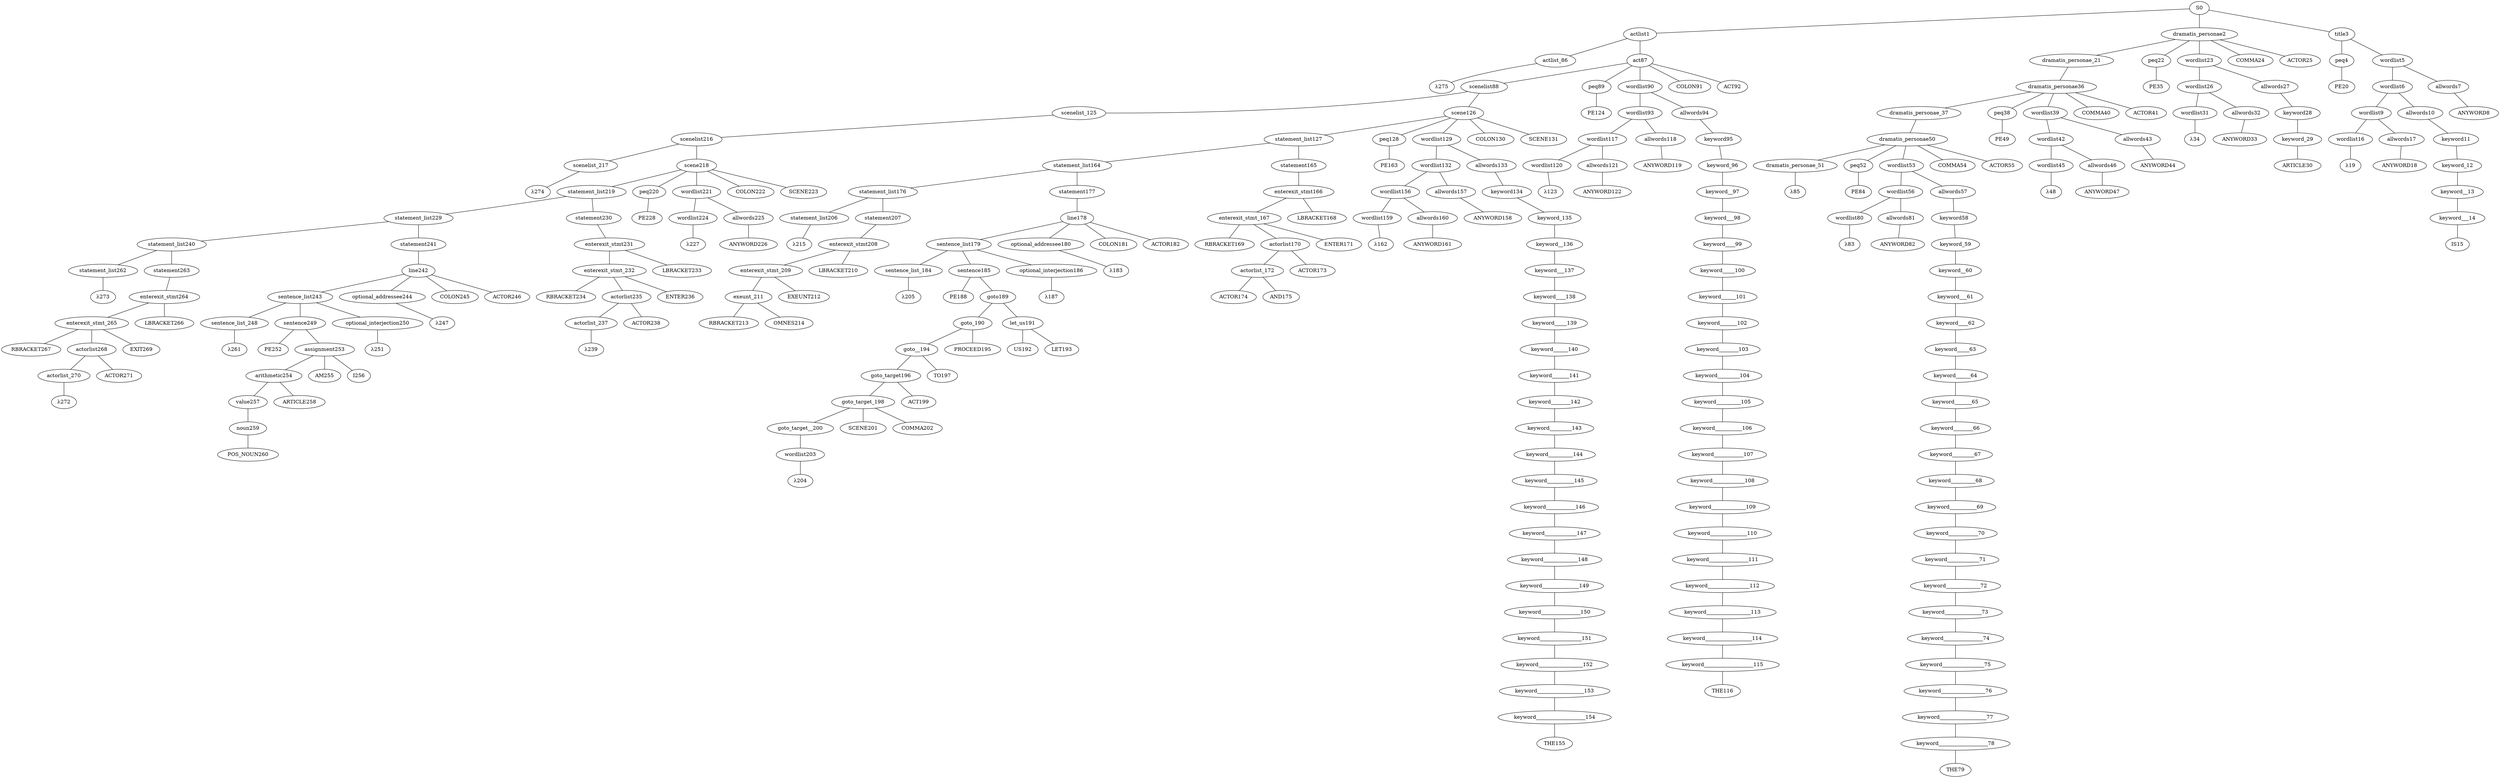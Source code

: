 strict graph {
	S0 -- actlist1
	S0 -- dramatis_personae2
	S0 -- title3

	title3 -- peq4
	title3 -- wordlist5

	wordlist5 -- wordlist6
	wordlist5 -- allwords7

	allwords7 -- ANYWORD8


	wordlist6 -- wordlist9
	wordlist6 -- allwords10

	allwords10 -- keyword11

	keyword11 -- keyword_12

	keyword_12 -- keyword__13

	keyword__13 -- keyword___14

	keyword___14 -- IS15


	wordlist9 -- wordlist16
	wordlist9 -- allwords17

	allwords17 -- ANYWORD18


	wordlist16 -- λ19

	peq4 -- PE20


	dramatis_personae2 -- dramatis_personae_21
	dramatis_personae2 -- peq22
	dramatis_personae2 -- wordlist23
	dramatis_personae2 -- COMMA24
	dramatis_personae2 -- ACTOR25



	wordlist23 -- wordlist26
	wordlist23 -- allwords27

	allwords27 -- keyword28

	keyword28 -- keyword_29

	keyword_29 -- ARTICLE30


	wordlist26 -- wordlist31
	wordlist26 -- allwords32

	allwords32 -- ANYWORD33


	wordlist31 -- λ34

	peq22 -- PE35


	dramatis_personae_21 -- dramatis_personae36

	dramatis_personae36 -- dramatis_personae_37
	dramatis_personae36 -- peq38
	dramatis_personae36 -- wordlist39
	dramatis_personae36 -- COMMA40
	dramatis_personae36 -- ACTOR41



	wordlist39 -- wordlist42
	wordlist39 -- allwords43

	allwords43 -- ANYWORD44


	wordlist42 -- wordlist45
	wordlist42 -- allwords46

	allwords46 -- ANYWORD47


	wordlist45 -- λ48

	peq38 -- PE49


	dramatis_personae_37 -- dramatis_personae50

	dramatis_personae50 -- dramatis_personae_51
	dramatis_personae50 -- peq52
	dramatis_personae50 -- wordlist53
	dramatis_personae50 -- COMMA54
	dramatis_personae50 -- ACTOR55



	wordlist53 -- wordlist56
	wordlist53 -- allwords57

	allwords57 -- keyword58

	keyword58 -- keyword_59

	keyword_59 -- keyword__60

	keyword__60 -- keyword___61

	keyword___61 -- keyword____62

	keyword____62 -- keyword_____63

	keyword_____63 -- keyword______64

	keyword______64 -- keyword_______65

	keyword_______65 -- keyword________66

	keyword________66 -- keyword_________67

	keyword_________67 -- keyword__________68

	keyword__________68 -- keyword___________69

	keyword___________69 -- keyword____________70

	keyword____________70 -- keyword_____________71

	keyword_____________71 -- keyword______________72

	keyword______________72 -- keyword_______________73

	keyword_______________73 -- keyword________________74

	keyword________________74 -- keyword_________________75

	keyword_________________75 -- keyword__________________76

	keyword__________________76 -- keyword___________________77

	keyword___________________77 -- keyword____________________78

	keyword____________________78 -- THE79


	wordlist56 -- wordlist80
	wordlist56 -- allwords81

	allwords81 -- ANYWORD82


	wordlist80 -- λ83

	peq52 -- PE84


	dramatis_personae_51 -- λ85

	actlist1 -- actlist_86
	actlist1 -- act87

	act87 -- scenelist88
	act87 -- peq89
	act87 -- wordlist90
	act87 -- COLON91
	act87 -- ACT92



	wordlist90 -- wordlist93
	wordlist90 -- allwords94

	allwords94 -- keyword95

	keyword95 -- keyword_96

	keyword_96 -- keyword__97

	keyword__97 -- keyword___98

	keyword___98 -- keyword____99

	keyword____99 -- keyword_____100

	keyword_____100 -- keyword______101

	keyword______101 -- keyword_______102

	keyword_______102 -- keyword________103

	keyword________103 -- keyword_________104

	keyword_________104 -- keyword__________105

	keyword__________105 -- keyword___________106

	keyword___________106 -- keyword____________107

	keyword____________107 -- keyword_____________108

	keyword_____________108 -- keyword______________109

	keyword______________109 -- keyword_______________110

	keyword_______________110 -- keyword________________111

	keyword________________111 -- keyword_________________112

	keyword_________________112 -- keyword__________________113

	keyword__________________113 -- keyword___________________114

	keyword___________________114 -- keyword____________________115

	keyword____________________115 -- THE116


	wordlist93 -- wordlist117
	wordlist93 -- allwords118

	allwords118 -- ANYWORD119


	wordlist117 -- wordlist120
	wordlist117 -- allwords121

	allwords121 -- ANYWORD122


	wordlist120 -- λ123

	peq89 -- PE124


	scenelist88 -- scenelist_125
	scenelist88 -- scene126

	scene126 -- statement_list127
	scene126 -- peq128
	scene126 -- wordlist129
	scene126 -- COLON130
	scene126 -- SCENE131



	wordlist129 -- wordlist132
	wordlist129 -- allwords133

	allwords133 -- keyword134

	keyword134 -- keyword_135

	keyword_135 -- keyword__136

	keyword__136 -- keyword___137

	keyword___137 -- keyword____138

	keyword____138 -- keyword_____139

	keyword_____139 -- keyword______140

	keyword______140 -- keyword_______141

	keyword_______141 -- keyword________142

	keyword________142 -- keyword_________143

	keyword_________143 -- keyword__________144

	keyword__________144 -- keyword___________145

	keyword___________145 -- keyword____________146

	keyword____________146 -- keyword_____________147

	keyword_____________147 -- keyword______________148

	keyword______________148 -- keyword_______________149

	keyword_______________149 -- keyword________________150

	keyword________________150 -- keyword_________________151

	keyword_________________151 -- keyword__________________152

	keyword__________________152 -- keyword___________________153

	keyword___________________153 -- keyword____________________154

	keyword____________________154 -- THE155


	wordlist132 -- wordlist156
	wordlist132 -- allwords157

	allwords157 -- ANYWORD158


	wordlist156 -- wordlist159
	wordlist156 -- allwords160

	allwords160 -- ANYWORD161


	wordlist159 -- λ162

	peq128 -- PE163


	statement_list127 -- statement_list164
	statement_list127 -- statement165

	statement165 -- enterexit_stmt166

	enterexit_stmt166 -- enterexit_stmt_167
	enterexit_stmt166 -- LBRACKET168


	enterexit_stmt_167 -- RBRACKET169
	enterexit_stmt_167 -- actorlist170
	enterexit_stmt_167 -- ENTER171


	actorlist170 -- actorlist_172
	actorlist170 -- ACTOR173


	actorlist_172 -- ACTOR174
	actorlist_172 -- AND175




	statement_list164 -- statement_list176
	statement_list164 -- statement177

	statement177 -- line178

	line178 -- sentence_list179
	line178 -- optional_addressee180
	line178 -- COLON181
	line178 -- ACTOR182



	optional_addressee180 -- λ183

	sentence_list179 -- sentence_list_184
	sentence_list179 -- sentence185
	sentence_list179 -- optional_interjection186

	optional_interjection186 -- λ187

	sentence185 -- PE188
	sentence185 -- goto189

	goto189 -- goto_190
	goto189 -- let_us191

	let_us191 -- US192
	let_us191 -- LET193



	goto_190 -- goto__194
	goto_190 -- PROCEED195


	goto__194 -- goto_target196
	goto__194 -- TO197


	goto_target196 -- goto_target_198
	goto_target196 -- ACT199


	goto_target_198 -- goto_target__200
	goto_target_198 -- SCENE201
	goto_target_198 -- COMMA202



	goto_target__200 -- wordlist203

	wordlist203 -- λ204


	sentence_list_184 -- λ205

	statement_list176 -- statement_list206
	statement_list176 -- statement207

	statement207 -- enterexit_stmt208

	enterexit_stmt208 -- enterexit_stmt_209
	enterexit_stmt208 -- LBRACKET210


	enterexit_stmt_209 -- exeunt_211
	enterexit_stmt_209 -- EXEUNT212


	exeunt_211 -- RBRACKET213
	exeunt_211 -- OMNES214



	statement_list206 -- λ215

	scenelist_125 -- scenelist216

	scenelist216 -- scenelist_217
	scenelist216 -- scene218

	scene218 -- statement_list219
	scene218 -- peq220
	scene218 -- wordlist221
	scene218 -- COLON222
	scene218 -- SCENE223



	wordlist221 -- wordlist224
	wordlist221 -- allwords225

	allwords225 -- ANYWORD226


	wordlist224 -- λ227

	peq220 -- PE228


	statement_list219 -- statement_list229
	statement_list219 -- statement230

	statement230 -- enterexit_stmt231

	enterexit_stmt231 -- enterexit_stmt_232
	enterexit_stmt231 -- LBRACKET233


	enterexit_stmt_232 -- RBRACKET234
	enterexit_stmt_232 -- actorlist235
	enterexit_stmt_232 -- ENTER236


	actorlist235 -- actorlist_237
	actorlist235 -- ACTOR238


	actorlist_237 -- λ239


	statement_list229 -- statement_list240
	statement_list229 -- statement241

	statement241 -- line242

	line242 -- sentence_list243
	line242 -- optional_addressee244
	line242 -- COLON245
	line242 -- ACTOR246



	optional_addressee244 -- λ247

	sentence_list243 -- sentence_list_248
	sentence_list243 -- sentence249
	sentence_list243 -- optional_interjection250

	optional_interjection250 -- λ251

	sentence249 -- PE252
	sentence249 -- assignment253

	assignment253 -- arithmetic254
	assignment253 -- AM255
	assignment253 -- I256



	arithmetic254 -- value257
	arithmetic254 -- ARTICLE258


	value257 -- noun259

	noun259 -- POS_NOUN260



	sentence_list_248 -- λ261

	statement_list240 -- statement_list262
	statement_list240 -- statement263

	statement263 -- enterexit_stmt264

	enterexit_stmt264 -- enterexit_stmt_265
	enterexit_stmt264 -- LBRACKET266


	enterexit_stmt_265 -- RBRACKET267
	enterexit_stmt_265 -- actorlist268
	enterexit_stmt_265 -- EXIT269


	actorlist268 -- actorlist_270
	actorlist268 -- ACTOR271


	actorlist_270 -- λ272


	statement_list262 -- λ273

	scenelist_217 -- λ274

	actlist_86 -- λ275


}